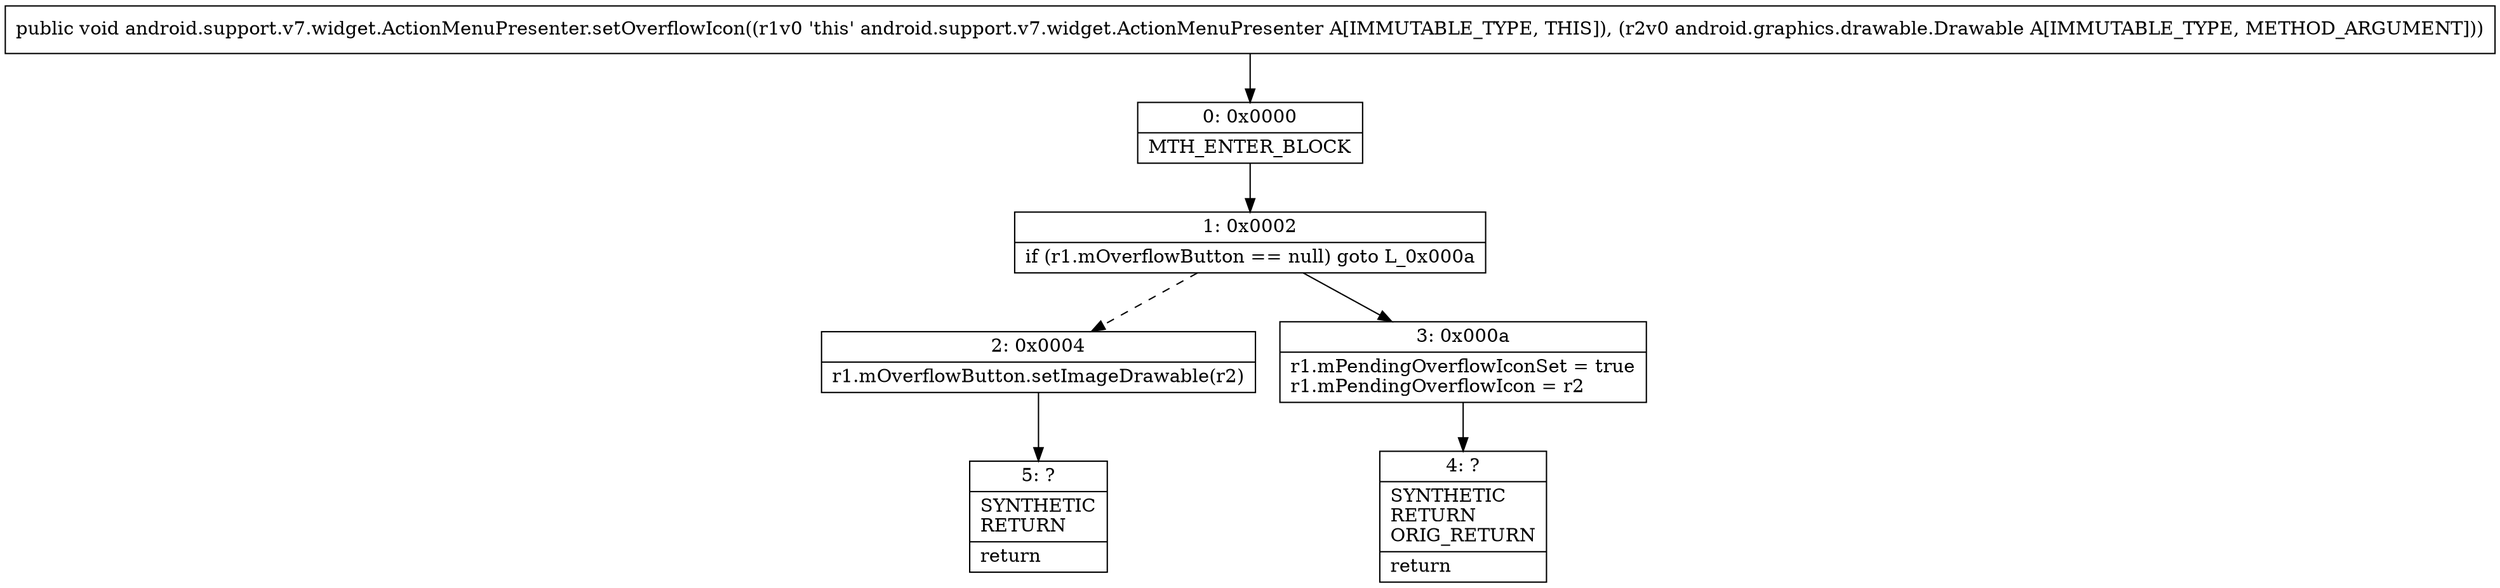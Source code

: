 digraph "CFG forandroid.support.v7.widget.ActionMenuPresenter.setOverflowIcon(Landroid\/graphics\/drawable\/Drawable;)V" {
Node_0 [shape=record,label="{0\:\ 0x0000|MTH_ENTER_BLOCK\l}"];
Node_1 [shape=record,label="{1\:\ 0x0002|if (r1.mOverflowButton == null) goto L_0x000a\l}"];
Node_2 [shape=record,label="{2\:\ 0x0004|r1.mOverflowButton.setImageDrawable(r2)\l}"];
Node_3 [shape=record,label="{3\:\ 0x000a|r1.mPendingOverflowIconSet = true\lr1.mPendingOverflowIcon = r2\l}"];
Node_4 [shape=record,label="{4\:\ ?|SYNTHETIC\lRETURN\lORIG_RETURN\l|return\l}"];
Node_5 [shape=record,label="{5\:\ ?|SYNTHETIC\lRETURN\l|return\l}"];
MethodNode[shape=record,label="{public void android.support.v7.widget.ActionMenuPresenter.setOverflowIcon((r1v0 'this' android.support.v7.widget.ActionMenuPresenter A[IMMUTABLE_TYPE, THIS]), (r2v0 android.graphics.drawable.Drawable A[IMMUTABLE_TYPE, METHOD_ARGUMENT])) }"];
MethodNode -> Node_0;
Node_0 -> Node_1;
Node_1 -> Node_2[style=dashed];
Node_1 -> Node_3;
Node_2 -> Node_5;
Node_3 -> Node_4;
}

